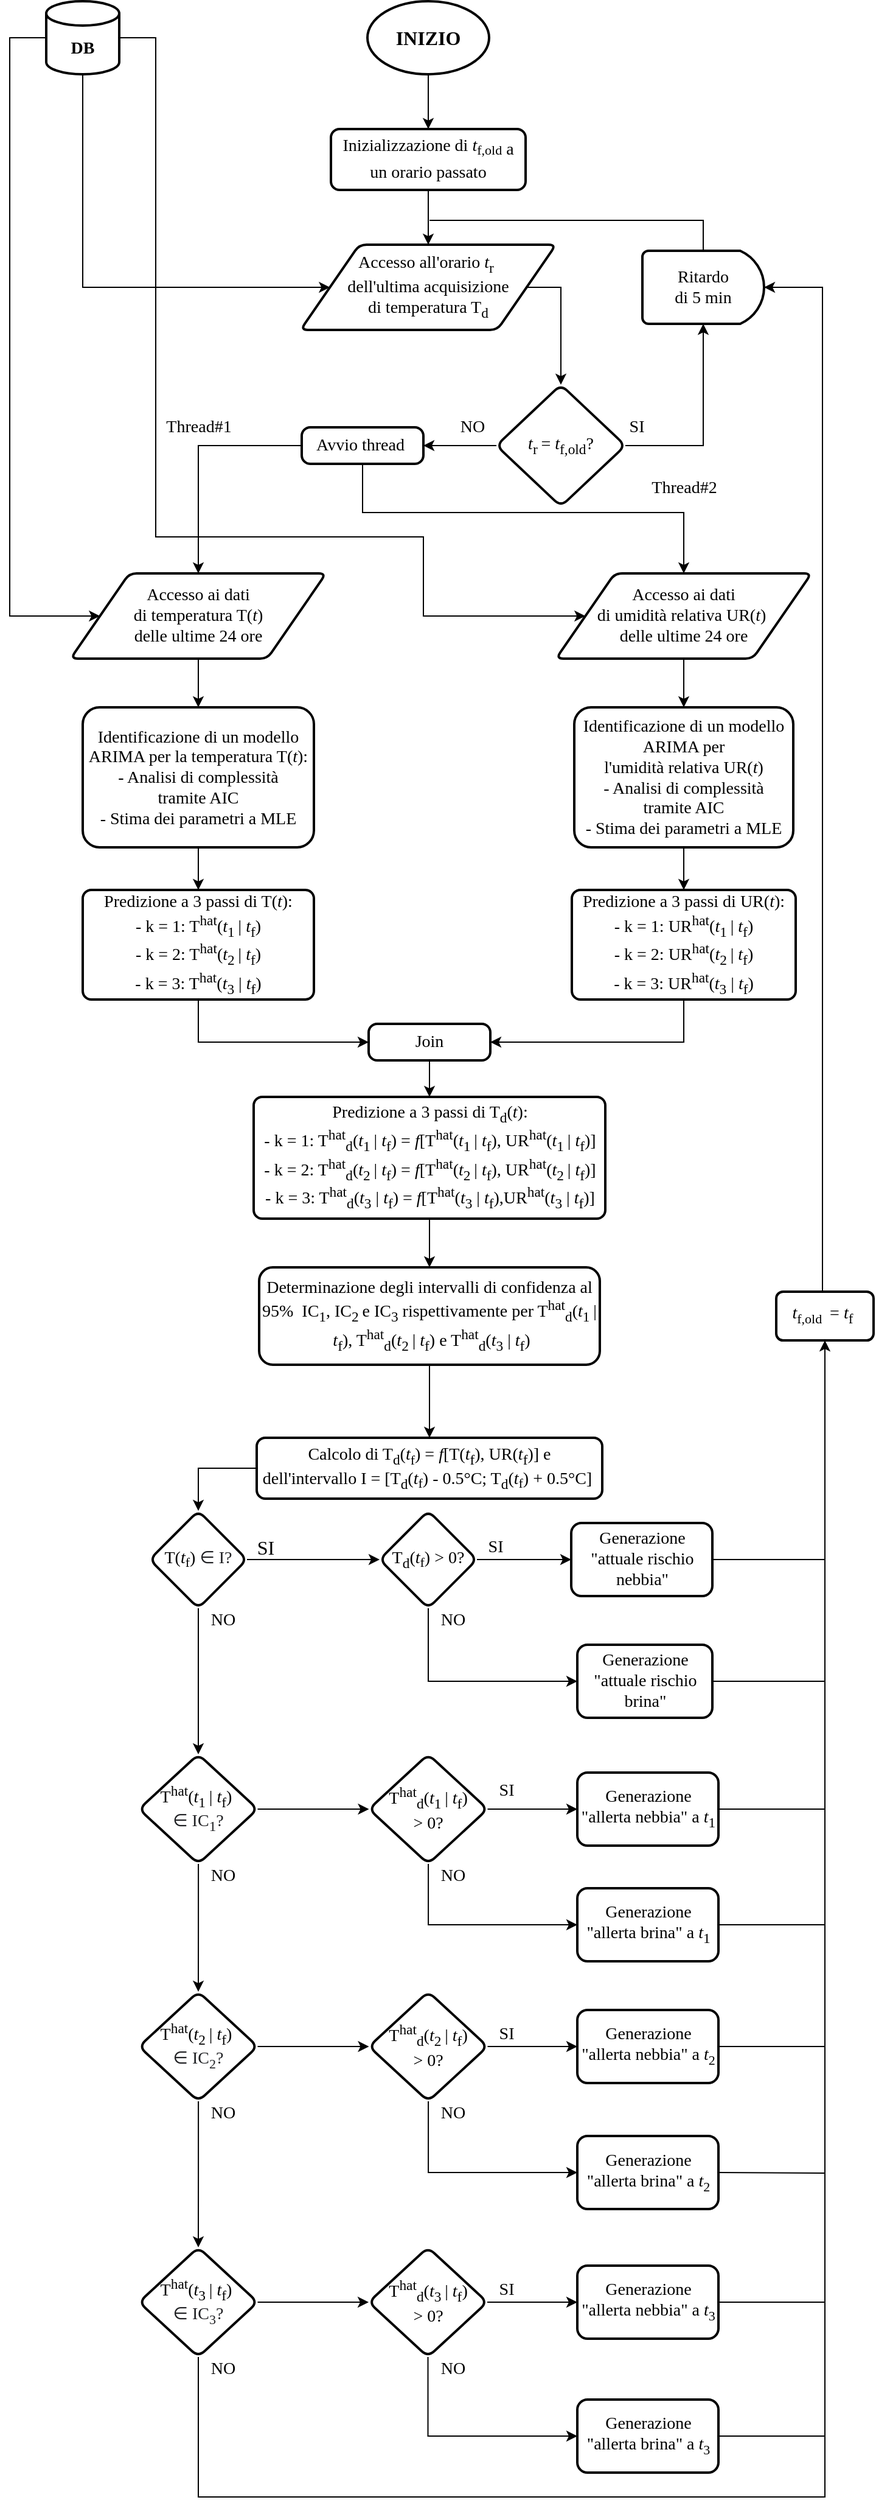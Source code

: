 <mxfile version="16.4.0" type="device"><diagram id="AX25VH4Grw-7aU0eWVtj" name="Pagina-1"><mxGraphModel dx="1038" dy="689" grid="1" gridSize="10" guides="1" tooltips="1" connect="1" arrows="1" fold="1" page="1" pageScale="1" pageWidth="827" pageHeight="2090" math="0" shadow="0"><root><mxCell id="0"/><mxCell id="1" parent="0"/><mxCell id="yQ3ESEEtRfzQTkBVPHlE-183" value="" style="edgeStyle=orthogonalEdgeStyle;rounded=0;orthogonalLoop=1;jettySize=auto;html=1;fontFamily=Times New Roman;fontSize=12;entryX=0.5;entryY=0;entryDx=0;entryDy=0;" parent="1" source="jG8zx3wvEaKUzWZhJsLP-1" target="yQ3ESEEtRfzQTkBVPHlE-184" edge="1"><mxGeometry relative="1" as="geometry"><mxPoint x="415.04" y="110" as="targetPoint"/></mxGeometry></mxCell><mxCell id="jG8zx3wvEaKUzWZhJsLP-1" value="&lt;font face=&quot;Times New Roman&quot; size=&quot;3&quot;&gt;&lt;b&gt;INIZIO&lt;/b&gt;&lt;/font&gt;" style="strokeWidth=2;html=1;shape=mxgraph.flowchart.start_1;whiteSpace=wrap;" parent="1" vertex="1"><mxGeometry x="364" y="20" width="100" height="60" as="geometry"/></mxCell><mxCell id="yQ3ESEEtRfzQTkBVPHlE-11" style="edgeStyle=orthogonalEdgeStyle;rounded=0;orthogonalLoop=1;jettySize=auto;html=1;entryX=0;entryY=0.5;entryDx=0;entryDy=0;fontFamily=Times New Roman;fontSize=14;" parent="1" source="jG8zx3wvEaKUzWZhJsLP-2" target="yQ3ESEEtRfzQTkBVPHlE-9" edge="1"><mxGeometry relative="1" as="geometry"><Array as="points"><mxPoint x="130" y="255"/></Array></mxGeometry></mxCell><mxCell id="yQ3ESEEtRfzQTkBVPHlE-26" style="edgeStyle=orthogonalEdgeStyle;rounded=0;orthogonalLoop=1;jettySize=auto;html=1;entryX=0;entryY=0.5;entryDx=0;entryDy=0;fontFamily=Times New Roman;fontSize=14;" parent="1" source="jG8zx3wvEaKUzWZhJsLP-2" target="yQ3ESEEtRfzQTkBVPHlE-18" edge="1"><mxGeometry relative="1" as="geometry"><Array as="points"><mxPoint x="70" y="50"/><mxPoint x="70" y="525"/></Array></mxGeometry></mxCell><mxCell id="yQ3ESEEtRfzQTkBVPHlE-27" style="edgeStyle=orthogonalEdgeStyle;rounded=0;orthogonalLoop=1;jettySize=auto;html=1;exitX=1;exitY=0.5;exitDx=0;exitDy=0;exitPerimeter=0;entryX=0;entryY=0.5;entryDx=0;entryDy=0;fontFamily=Times New Roman;fontSize=14;" parent="1" source="jG8zx3wvEaKUzWZhJsLP-2" target="yQ3ESEEtRfzQTkBVPHlE-19" edge="1"><mxGeometry relative="1" as="geometry"><Array as="points"><mxPoint x="190" y="50"/><mxPoint x="190" y="460"/><mxPoint x="410" y="460"/><mxPoint x="410" y="525"/></Array></mxGeometry></mxCell><mxCell id="jG8zx3wvEaKUzWZhJsLP-2" value="&lt;br&gt;&lt;b&gt;DB&lt;/b&gt;" style="strokeWidth=2;html=1;shape=mxgraph.flowchart.database;whiteSpace=wrap;fontFamily=Times New Roman;fontSize=14;" parent="1" vertex="1"><mxGeometry x="100" y="20" width="60" height="60" as="geometry"/></mxCell><mxCell id="yQ3ESEEtRfzQTkBVPHlE-14" style="edgeStyle=orthogonalEdgeStyle;rounded=0;orthogonalLoop=1;jettySize=auto;html=1;entryX=0.5;entryY=1;entryDx=0;entryDy=0;entryPerimeter=0;fontFamily=Times New Roman;fontSize=14;" parent="1" source="yQ3ESEEtRfzQTkBVPHlE-7" target="yQ3ESEEtRfzQTkBVPHlE-13" edge="1"><mxGeometry relative="1" as="geometry"/></mxCell><mxCell id="yQ3ESEEtRfzQTkBVPHlE-77" style="edgeStyle=orthogonalEdgeStyle;rounded=0;orthogonalLoop=1;jettySize=auto;html=1;entryX=1;entryY=0.5;entryDx=0;entryDy=0;fontFamily=Times New Roman;fontSize=14;" parent="1" source="yQ3ESEEtRfzQTkBVPHlE-7" target="yQ3ESEEtRfzQTkBVPHlE-72" edge="1"><mxGeometry relative="1" as="geometry"/></mxCell><mxCell id="yQ3ESEEtRfzQTkBVPHlE-7" value="&lt;font style=&quot;font-size: 14px&quot;&gt;&lt;i style=&quot;font-family: &amp;#34;times new roman&amp;#34;&quot;&gt;t&lt;/i&gt;&lt;sub style=&quot;font-family: &amp;#34;times new roman&amp;#34;&quot;&gt;r &lt;/sub&gt;&lt;span style=&quot;font-family: &amp;#34;times new roman&amp;#34;&quot;&gt;= &lt;i&gt;t&lt;/i&gt;&lt;sub&gt;f&lt;/sub&gt;&lt;sub&gt;,old&lt;/sub&gt;?&lt;/span&gt;&lt;/font&gt;" style="rhombus;whiteSpace=wrap;html=1;rounded=1;arcSize=14;strokeWidth=2;" parent="1" vertex="1"><mxGeometry x="470" y="335" width="106" height="100" as="geometry"/></mxCell><mxCell id="yQ3ESEEtRfzQTkBVPHlE-74" style="edgeStyle=orthogonalEdgeStyle;rounded=0;orthogonalLoop=1;jettySize=auto;html=1;exitX=1;exitY=0.5;exitDx=0;exitDy=0;entryX=0.5;entryY=0;entryDx=0;entryDy=0;fontFamily=Times New Roman;fontSize=14;" parent="1" source="yQ3ESEEtRfzQTkBVPHlE-9" target="yQ3ESEEtRfzQTkBVPHlE-7" edge="1"><mxGeometry relative="1" as="geometry"><Array as="points"><mxPoint x="523" y="255"/></Array></mxGeometry></mxCell><mxCell id="yQ3ESEEtRfzQTkBVPHlE-9" value="&lt;span&gt;Accesso all'orario&amp;nbsp;&lt;/span&gt;&lt;i&gt;t&lt;/i&gt;&lt;sub&gt;r&lt;/sub&gt;&lt;span&gt;&amp;nbsp;&lt;br&gt;dell'ultima acquisizione &lt;br&gt;di temperatura T&lt;/span&gt;&lt;sub&gt;d&lt;/sub&gt;" style="shape=parallelogram;html=1;strokeWidth=2;perimeter=parallelogramPerimeter;whiteSpace=wrap;rounded=1;arcSize=12;size=0.23;fontFamily=Times New Roman;fontSize=14;" parent="1" vertex="1"><mxGeometry x="309" y="220" width="210" height="70" as="geometry"/></mxCell><mxCell id="yQ3ESEEtRfzQTkBVPHlE-13" value="Ritardo &lt;br&gt;di 5 min" style="strokeWidth=2;html=1;shape=mxgraph.flowchart.delay;whiteSpace=wrap;fontFamily=Times New Roman;fontSize=14;" parent="1" vertex="1"><mxGeometry x="590" y="225" width="100" height="60" as="geometry"/></mxCell><mxCell id="yQ3ESEEtRfzQTkBVPHlE-16" value="SI" style="text;html=1;align=center;verticalAlign=middle;resizable=0;points=[];autosize=1;strokeColor=none;fillColor=none;fontSize=14;fontFamily=Times New Roman;" parent="1" vertex="1"><mxGeometry x="570" y="360" width="30" height="20" as="geometry"/></mxCell><mxCell id="yQ3ESEEtRfzQTkBVPHlE-82" style="edgeStyle=orthogonalEdgeStyle;rounded=0;orthogonalLoop=1;jettySize=auto;html=1;fontFamily=Times New Roman;fontSize=14;entryX=0.5;entryY=0;entryDx=0;entryDy=0;" parent="1" source="yQ3ESEEtRfzQTkBVPHlE-18" target="yQ3ESEEtRfzQTkBVPHlE-29" edge="1"><mxGeometry relative="1" as="geometry"><mxPoint x="225" y="600" as="targetPoint"/></mxGeometry></mxCell><mxCell id="yQ3ESEEtRfzQTkBVPHlE-18" value="Accesso ai dati &lt;br&gt;di temperatura T(&lt;i&gt;t&lt;/i&gt;)&lt;br&gt;delle ultime 24 ore" style="shape=parallelogram;html=1;strokeWidth=2;perimeter=parallelogramPerimeter;whiteSpace=wrap;rounded=1;arcSize=12;size=0.23;fontFamily=Times New Roman;fontSize=14;" parent="1" vertex="1"><mxGeometry x="120" y="490" width="210" height="70" as="geometry"/></mxCell><mxCell id="yQ3ESEEtRfzQTkBVPHlE-49" style="edgeStyle=orthogonalEdgeStyle;rounded=0;orthogonalLoop=1;jettySize=auto;html=1;entryX=0.5;entryY=0;entryDx=0;entryDy=0;fontFamily=Times New Roman;fontSize=14;" parent="1" source="yQ3ESEEtRfzQTkBVPHlE-19" target="yQ3ESEEtRfzQTkBVPHlE-48" edge="1"><mxGeometry relative="1" as="geometry"/></mxCell><mxCell id="yQ3ESEEtRfzQTkBVPHlE-19" value="Accesso ai dati&lt;br&gt;di umidità relativa UR(&lt;i&gt;t&lt;/i&gt;)&amp;nbsp;&lt;br&gt;delle ultime 24 ore" style="shape=parallelogram;html=1;strokeWidth=2;perimeter=parallelogramPerimeter;whiteSpace=wrap;rounded=1;arcSize=12;size=0.23;fontFamily=Times New Roman;fontSize=14;" parent="1" vertex="1"><mxGeometry x="519" y="490" width="210" height="70" as="geometry"/></mxCell><mxCell id="yQ3ESEEtRfzQTkBVPHlE-24" value="Thread#1" style="text;html=1;align=center;verticalAlign=middle;resizable=0;points=[];autosize=1;strokeColor=none;fillColor=none;fontSize=14;fontFamily=Times New Roman;" parent="1" vertex="1"><mxGeometry x="190" y="360" width="70" height="20" as="geometry"/></mxCell><mxCell id="yQ3ESEEtRfzQTkBVPHlE-25" value="Thread#2" style="text;html=1;align=center;verticalAlign=middle;resizable=0;points=[];autosize=1;strokeColor=none;fillColor=none;fontSize=14;fontFamily=Times New Roman;" parent="1" vertex="1"><mxGeometry x="589" y="410" width="70" height="20" as="geometry"/></mxCell><mxCell id="yQ3ESEEtRfzQTkBVPHlE-28" value="NO" style="text;html=1;align=center;verticalAlign=middle;resizable=0;points=[];autosize=1;strokeColor=none;fillColor=none;fontSize=14;fontFamily=Times New Roman;" parent="1" vertex="1"><mxGeometry x="430" y="360" width="40" height="20" as="geometry"/></mxCell><mxCell id="yQ3ESEEtRfzQTkBVPHlE-83" style="edgeStyle=orthogonalEdgeStyle;rounded=0;orthogonalLoop=1;jettySize=auto;html=1;entryX=0.5;entryY=0;entryDx=0;entryDy=0;fontFamily=Times New Roman;fontSize=14;" parent="1" source="yQ3ESEEtRfzQTkBVPHlE-29" target="yQ3ESEEtRfzQTkBVPHlE-50" edge="1"><mxGeometry relative="1" as="geometry"/></mxCell><mxCell id="yQ3ESEEtRfzQTkBVPHlE-29" value="Identificazione di un modello ARIMA per la temperatura T(&lt;i&gt;t&lt;/i&gt;):&lt;br&gt;- Analisi di complessità &lt;br&gt;tramite AIC&lt;br&gt;- Stima dei parametri a MLE" style="whiteSpace=wrap;html=1;fontSize=14;fontFamily=Times New Roman;strokeWidth=2;rounded=1;arcSize=12;" parent="1" vertex="1"><mxGeometry x="130" y="600" width="190" height="115" as="geometry"/></mxCell><mxCell id="yQ3ESEEtRfzQTkBVPHlE-55" style="edgeStyle=orthogonalEdgeStyle;rounded=0;orthogonalLoop=1;jettySize=auto;html=1;entryX=0.5;entryY=0;entryDx=0;entryDy=0;fontFamily=Times New Roman;fontSize=14;" parent="1" source="yQ3ESEEtRfzQTkBVPHlE-48" target="yQ3ESEEtRfzQTkBVPHlE-53" edge="1"><mxGeometry relative="1" as="geometry"/></mxCell><mxCell id="yQ3ESEEtRfzQTkBVPHlE-48" value="Identificazione di un modello ARIMA per &lt;br&gt;l'umidità relativa UR(&lt;i&gt;t&lt;/i&gt;)&lt;br&gt;- Analisi di complessità &lt;br&gt;tramite AIC&lt;br&gt;- Stima dei parametri a MLE" style="whiteSpace=wrap;html=1;fontSize=14;fontFamily=Times New Roman;strokeWidth=2;rounded=1;arcSize=12;" parent="1" vertex="1"><mxGeometry x="534" y="600" width="180" height="115" as="geometry"/></mxCell><mxCell id="yQ3ESEEtRfzQTkBVPHlE-84" style="edgeStyle=orthogonalEdgeStyle;rounded=0;orthogonalLoop=1;jettySize=auto;html=1;entryX=0;entryY=0.5;entryDx=0;entryDy=0;fontFamily=Times New Roman;fontSize=14;" parent="1" source="yQ3ESEEtRfzQTkBVPHlE-50" target="yQ3ESEEtRfzQTkBVPHlE-59" edge="1"><mxGeometry relative="1" as="geometry"><Array as="points"><mxPoint x="225" y="875"/></Array></mxGeometry></mxCell><mxCell id="yQ3ESEEtRfzQTkBVPHlE-50" value="Predizione a 3 passi di T(&lt;i&gt;t&lt;/i&gt;):&lt;br&gt;- k = 1: T&lt;sup&gt;hat&lt;/sup&gt;(&lt;i&gt;t&lt;/i&gt;&lt;sub&gt;1&amp;nbsp;&lt;/sub&gt;|&amp;nbsp;&lt;i&gt;t&lt;/i&gt;&lt;sub&gt;f&lt;/sub&gt;)&lt;br&gt;- k = 2: T&lt;sup&gt;hat&lt;/sup&gt;(&lt;i&gt;t&lt;/i&gt;&lt;sub&gt;2&amp;nbsp;&lt;/sub&gt;|&amp;nbsp;&lt;i&gt;t&lt;/i&gt;&lt;sub&gt;f&lt;/sub&gt;)&lt;br&gt;- k = 3: T&lt;sup&gt;hat&lt;/sup&gt;(&lt;i&gt;t&lt;/i&gt;&lt;sub&gt;3&lt;/sub&gt;&amp;nbsp;| &lt;i&gt;t&lt;/i&gt;&lt;sub&gt;f&lt;/sub&gt;)" style="rounded=1;whiteSpace=wrap;html=1;absoluteArcSize=1;arcSize=14;strokeWidth=2;fontFamily=Times New Roman;fontSize=14;" parent="1" vertex="1"><mxGeometry x="130" y="750" width="190" height="90" as="geometry"/></mxCell><mxCell id="yQ3ESEEtRfzQTkBVPHlE-91" value="" style="edgeStyle=orthogonalEdgeStyle;rounded=0;orthogonalLoop=1;jettySize=auto;html=1;fontFamily=Times New Roman;fontSize=14;" parent="1" source="yQ3ESEEtRfzQTkBVPHlE-52" target="yQ3ESEEtRfzQTkBVPHlE-90" edge="1"><mxGeometry relative="1" as="geometry"/></mxCell><mxCell id="yQ3ESEEtRfzQTkBVPHlE-52" value="Predizione a 3 passi di T&lt;sub&gt;d&lt;/sub&gt;(&lt;i&gt;t&lt;/i&gt;):&lt;br&gt;- k = 1: T&lt;sup&gt;hat&lt;/sup&gt;&lt;sub&gt;d&lt;/sub&gt;(&lt;i&gt;t&lt;/i&gt;&lt;sub&gt;1&amp;nbsp;&lt;/sub&gt;|&amp;nbsp;&lt;i&gt;t&lt;/i&gt;&lt;sub&gt;f&lt;/sub&gt;) = &lt;i&gt;f&lt;/i&gt;[T&lt;sup&gt;hat&lt;/sup&gt;(&lt;i&gt;t&lt;/i&gt;&lt;sub&gt;1&amp;nbsp;&lt;/sub&gt;|&amp;nbsp;&lt;i&gt;t&lt;/i&gt;&lt;sub&gt;f&lt;/sub&gt;), UR&lt;sup&gt;hat&lt;/sup&gt;(&lt;i&gt;t&lt;/i&gt;&lt;sub&gt;1&amp;nbsp;&lt;/sub&gt;|&amp;nbsp;&lt;i&gt;t&lt;/i&gt;&lt;sub&gt;f&lt;/sub&gt;)]&lt;br&gt;- k = 2: T&lt;sup&gt;hat&lt;/sup&gt;&lt;sub&gt;d&lt;/sub&gt;(&lt;i&gt;t&lt;/i&gt;&lt;sub&gt;2&amp;nbsp;&lt;/sub&gt;|&amp;nbsp;&lt;i&gt;t&lt;/i&gt;&lt;sub&gt;f&lt;/sub&gt;) = &lt;i&gt;f&lt;/i&gt;[T&lt;sup&gt;hat&lt;/sup&gt;(&lt;i&gt;t&lt;/i&gt;&lt;sub&gt;2&amp;nbsp;&lt;/sub&gt;|&amp;nbsp;&lt;i&gt;t&lt;/i&gt;&lt;sub&gt;f&lt;/sub&gt;), UR&lt;sup&gt;hat&lt;/sup&gt;(&lt;i&gt;t&lt;/i&gt;&lt;sub&gt;2&amp;nbsp;&lt;/sub&gt;|&amp;nbsp;&lt;i&gt;t&lt;/i&gt;&lt;sub&gt;f&lt;/sub&gt;)]&lt;br&gt;- k = 3: T&lt;sup&gt;hat&lt;/sup&gt;&lt;sub&gt;d&lt;/sub&gt;(&lt;i&gt;t&lt;/i&gt;&lt;sub&gt;3&lt;/sub&gt;&amp;nbsp;| &lt;i&gt;t&lt;/i&gt;&lt;sub&gt;f&lt;/sub&gt;) = &lt;i&gt;f&lt;/i&gt;[T&lt;sup&gt;hat&lt;/sup&gt;(&lt;i&gt;t&lt;/i&gt;&lt;sub&gt;3&lt;/sub&gt;&amp;nbsp;|&amp;nbsp;&lt;i&gt;t&lt;/i&gt;&lt;sub&gt;f&lt;/sub&gt;),UR&lt;sup&gt;hat&lt;/sup&gt;(&lt;i&gt;t&lt;/i&gt;&lt;sub&gt;3&lt;/sub&gt;&amp;nbsp;|&amp;nbsp;&lt;i&gt;t&lt;/i&gt;&lt;sub&gt;f&lt;/sub&gt;)]" style="rounded=1;whiteSpace=wrap;html=1;absoluteArcSize=1;arcSize=14;strokeWidth=2;fontFamily=Times New Roman;fontSize=14;" parent="1" vertex="1"><mxGeometry x="270.5" y="920" width="289" height="100" as="geometry"/></mxCell><mxCell id="yQ3ESEEtRfzQTkBVPHlE-61" style="edgeStyle=orthogonalEdgeStyle;rounded=0;orthogonalLoop=1;jettySize=auto;html=1;entryX=1;entryY=0.5;entryDx=0;entryDy=0;fontFamily=Times New Roman;fontSize=14;" parent="1" source="yQ3ESEEtRfzQTkBVPHlE-53" target="yQ3ESEEtRfzQTkBVPHlE-59" edge="1"><mxGeometry relative="1" as="geometry"><Array as="points"><mxPoint x="624" y="875"/></Array></mxGeometry></mxCell><mxCell id="yQ3ESEEtRfzQTkBVPHlE-53" value="Predizione a 3 passi di UR(&lt;i&gt;t&lt;/i&gt;):&lt;br&gt;- k = 1: UR&lt;sup&gt;hat&lt;/sup&gt;(&lt;i&gt;t&lt;/i&gt;&lt;sub&gt;1&amp;nbsp;&lt;/sub&gt;|&amp;nbsp;&lt;i&gt;t&lt;/i&gt;&lt;sub&gt;f&lt;/sub&gt;)&lt;br&gt;- k = 2: UR&lt;sup&gt;hat&lt;/sup&gt;(&lt;i&gt;t&lt;/i&gt;&lt;sub&gt;2&amp;nbsp;&lt;/sub&gt;|&amp;nbsp;&lt;i&gt;t&lt;/i&gt;&lt;sub&gt;f&lt;/sub&gt;)&lt;br&gt;- k = 3: UR&lt;sup&gt;hat&lt;/sup&gt;(&lt;i&gt;t&lt;/i&gt;&lt;sub&gt;3&lt;/sub&gt;&amp;nbsp;| &lt;i&gt;t&lt;/i&gt;&lt;sub&gt;f&lt;/sub&gt;)" style="rounded=1;whiteSpace=wrap;html=1;absoluteArcSize=1;arcSize=14;strokeWidth=2;fontFamily=Times New Roman;fontSize=14;" parent="1" vertex="1"><mxGeometry x="532" y="750" width="184" height="90" as="geometry"/></mxCell><mxCell id="yQ3ESEEtRfzQTkBVPHlE-85" style="edgeStyle=orthogonalEdgeStyle;rounded=0;orthogonalLoop=1;jettySize=auto;html=1;entryX=0.5;entryY=0;entryDx=0;entryDy=0;fontFamily=Times New Roman;fontSize=14;" parent="1" source="yQ3ESEEtRfzQTkBVPHlE-59" target="yQ3ESEEtRfzQTkBVPHlE-52" edge="1"><mxGeometry relative="1" as="geometry"/></mxCell><mxCell id="yQ3ESEEtRfzQTkBVPHlE-59" value="Join" style="rounded=1;whiteSpace=wrap;html=1;absoluteArcSize=1;arcSize=14;strokeWidth=2;fontFamily=Times New Roman;fontSize=14;" parent="1" vertex="1"><mxGeometry x="365" y="860" width="100" height="30" as="geometry"/></mxCell><mxCell id="yQ3ESEEtRfzQTkBVPHlE-75" style="edgeStyle=orthogonalEdgeStyle;rounded=0;orthogonalLoop=1;jettySize=auto;html=1;fontFamily=Times New Roman;fontSize=14;" parent="1" source="yQ3ESEEtRfzQTkBVPHlE-72" target="yQ3ESEEtRfzQTkBVPHlE-18" edge="1"><mxGeometry relative="1" as="geometry"><Array as="points"><mxPoint x="225" y="385"/></Array></mxGeometry></mxCell><mxCell id="yQ3ESEEtRfzQTkBVPHlE-76" style="edgeStyle=orthogonalEdgeStyle;rounded=0;orthogonalLoop=1;jettySize=auto;html=1;entryX=0.5;entryY=0;entryDx=0;entryDy=0;fontFamily=Times New Roman;fontSize=14;" parent="1" source="yQ3ESEEtRfzQTkBVPHlE-72" target="yQ3ESEEtRfzQTkBVPHlE-19" edge="1"><mxGeometry relative="1" as="geometry"><Array as="points"><mxPoint x="360" y="440"/><mxPoint x="624" y="440"/></Array></mxGeometry></mxCell><mxCell id="yQ3ESEEtRfzQTkBVPHlE-72" value="Avvio thread&amp;nbsp;" style="rounded=1;whiteSpace=wrap;html=1;absoluteArcSize=1;arcSize=14;strokeWidth=2;fontFamily=Times New Roman;fontSize=14;align=center;" parent="1" vertex="1"><mxGeometry x="310" y="370" width="100" height="30" as="geometry"/></mxCell><mxCell id="yQ3ESEEtRfzQTkBVPHlE-107" style="edgeStyle=orthogonalEdgeStyle;rounded=0;orthogonalLoop=1;jettySize=auto;html=1;entryX=0.5;entryY=0;entryDx=0;entryDy=0;fontFamily=Times New Roman;fontSize=11;" parent="1" source="yQ3ESEEtRfzQTkBVPHlE-90" target="yQ3ESEEtRfzQTkBVPHlE-102" edge="1"><mxGeometry relative="1" as="geometry"/></mxCell><mxCell id="yQ3ESEEtRfzQTkBVPHlE-90" value="Determinazione degli intervalli di confidenza al 95%&amp;nbsp; IC&lt;sub&gt;1&lt;/sub&gt;, IC&lt;sub&gt;2 &lt;/sub&gt;e IC&lt;sub&gt;3&lt;/sub&gt;&amp;nbsp;rispettivamente per T&lt;sup&gt;hat&lt;/sup&gt;&lt;sub&gt;d&lt;/sub&gt;(&lt;i&gt;t&lt;/i&gt;&lt;sub&gt;1&amp;nbsp;&lt;/sub&gt;|&amp;nbsp;&lt;i&gt;t&lt;/i&gt;&lt;sub&gt;f&lt;/sub&gt;), T&lt;sup&gt;hat&lt;/sup&gt;&lt;sub&gt;d&lt;/sub&gt;(&lt;i&gt;t&lt;/i&gt;&lt;sub&gt;2&amp;nbsp;&lt;/sub&gt;|&amp;nbsp;&lt;i&gt;t&lt;/i&gt;&lt;sub&gt;f&lt;/sub&gt;) e T&lt;sup&gt;hat&lt;/sup&gt;&lt;sub&gt;d&lt;/sub&gt;(&lt;i&gt;t&lt;/i&gt;&lt;sub&gt;3&lt;/sub&gt;&amp;nbsp;|&amp;nbsp;&lt;i&gt;t&lt;/i&gt;&lt;sub&gt;f&lt;/sub&gt;)" style="rounded=1;whiteSpace=wrap;html=1;fontSize=14;fontFamily=Times New Roman;arcSize=14;strokeWidth=2;" parent="1" vertex="1"><mxGeometry x="275" y="1060" width="280" height="80" as="geometry"/></mxCell><mxCell id="yQ3ESEEtRfzQTkBVPHlE-113" style="edgeStyle=orthogonalEdgeStyle;rounded=0;orthogonalLoop=1;jettySize=auto;html=1;entryX=0.5;entryY=0;entryDx=0;entryDy=0;fontFamily=Times New Roman;fontSize=11;" parent="1" source="yQ3ESEEtRfzQTkBVPHlE-102" target="yQ3ESEEtRfzQTkBVPHlE-108" edge="1"><mxGeometry relative="1" as="geometry"/></mxCell><mxCell id="yQ3ESEEtRfzQTkBVPHlE-102" value="Calcolo di T&lt;sub&gt;d&lt;/sub&gt;(&lt;i&gt;t&lt;/i&gt;&lt;sub&gt;&lt;font style=&quot;font-size: 11px&quot;&gt;f&lt;/font&gt;&lt;/sub&gt;) = &lt;i&gt;f&lt;/i&gt;[T(&lt;i&gt;t&lt;/i&gt;&lt;sub&gt;f&lt;/sub&gt;), UR(&lt;i&gt;t&lt;/i&gt;&lt;sub&gt;f&lt;/sub&gt;)] e &lt;br&gt;dell'intervallo I = [T&lt;sub&gt;d&lt;/sub&gt;(&lt;i&gt;t&lt;/i&gt;&lt;sub&gt;&lt;font style=&quot;font-size: 11px&quot;&gt;f&lt;/font&gt;&lt;/sub&gt;) - 0.5°C; T&lt;sub&gt;d&lt;/sub&gt;(&lt;i&gt;t&lt;/i&gt;&lt;sub&gt;&lt;font style=&quot;font-size: 11px&quot;&gt;f&lt;/font&gt;&lt;/sub&gt;) + 0.5°C]&amp;nbsp;" style="rounded=1;whiteSpace=wrap;html=1;fontSize=14;fontFamily=Times New Roman;arcSize=14;strokeWidth=2;" parent="1" vertex="1"><mxGeometry x="273" y="1200" width="284" height="50" as="geometry"/></mxCell><mxCell id="yQ3ESEEtRfzQTkBVPHlE-112" value="" style="edgeStyle=orthogonalEdgeStyle;rounded=0;orthogonalLoop=1;jettySize=auto;html=1;fontFamily=Times New Roman;fontSize=11;" parent="1" source="yQ3ESEEtRfzQTkBVPHlE-108" target="yQ3ESEEtRfzQTkBVPHlE-111" edge="1"><mxGeometry relative="1" as="geometry"/></mxCell><mxCell id="yQ3ESEEtRfzQTkBVPHlE-125" style="edgeStyle=orthogonalEdgeStyle;rounded=0;orthogonalLoop=1;jettySize=auto;html=1;entryX=0.5;entryY=0;entryDx=0;entryDy=0;fontFamily=Times New Roman;fontSize=14;" parent="1" source="yQ3ESEEtRfzQTkBVPHlE-108" target="yQ3ESEEtRfzQTkBVPHlE-124" edge="1"><mxGeometry relative="1" as="geometry"/></mxCell><mxCell id="yQ3ESEEtRfzQTkBVPHlE-108" value="&lt;span&gt;T&lt;/span&gt;&lt;span&gt;(&lt;/span&gt;&lt;i&gt;t&lt;/i&gt;&lt;sub&gt;&lt;font style=&quot;font-size: 11px&quot;&gt;f&lt;/font&gt;&lt;/sub&gt;&lt;span&gt;)&amp;nbsp;&lt;/span&gt;&lt;span style=&quot;color: rgb(32 , 33 , 36) ; text-align: left ; background-color: rgb(255 , 255 , 255)&quot;&gt;∈ I?&lt;/span&gt;" style="rhombus;whiteSpace=wrap;html=1;fontSize=14;fontFamily=Times New Roman;rounded=1;arcSize=14;strokeWidth=2;" parent="1" vertex="1"><mxGeometry x="185" y="1260" width="80" height="80" as="geometry"/></mxCell><mxCell id="yQ3ESEEtRfzQTkBVPHlE-116" value="" style="edgeStyle=orthogonalEdgeStyle;rounded=0;orthogonalLoop=1;jettySize=auto;html=1;fontFamily=Times New Roman;fontSize=14;" parent="1" source="yQ3ESEEtRfzQTkBVPHlE-111" target="yQ3ESEEtRfzQTkBVPHlE-115" edge="1"><mxGeometry relative="1" as="geometry"/></mxCell><mxCell id="yQ3ESEEtRfzQTkBVPHlE-118" style="edgeStyle=orthogonalEdgeStyle;rounded=0;orthogonalLoop=1;jettySize=auto;html=1;entryX=0;entryY=0.5;entryDx=0;entryDy=0;fontFamily=Times New Roman;fontSize=14;" parent="1" source="yQ3ESEEtRfzQTkBVPHlE-111" target="yQ3ESEEtRfzQTkBVPHlE-117" edge="1"><mxGeometry relative="1" as="geometry"><Array as="points"><mxPoint x="414" y="1400"/></Array></mxGeometry></mxCell><mxCell id="yQ3ESEEtRfzQTkBVPHlE-111" value="T&lt;sub&gt;d&lt;/sub&gt;(&lt;i&gt;t&lt;/i&gt;&lt;sub&gt;&lt;font style=&quot;font-size: 11px&quot;&gt;f&lt;/font&gt;&lt;/sub&gt;) &amp;gt; 0?" style="rhombus;whiteSpace=wrap;html=1;fontSize=14;fontFamily=Times New Roman;rounded=1;arcSize=14;strokeWidth=2;" parent="1" vertex="1"><mxGeometry x="374" y="1260" width="80" height="80" as="geometry"/></mxCell><mxCell id="yQ3ESEEtRfzQTkBVPHlE-114" value="&lt;font size=&quot;3&quot;&gt;SI&lt;/font&gt;" style="text;html=1;align=center;verticalAlign=middle;resizable=0;points=[];autosize=1;strokeColor=none;fillColor=none;fontSize=11;fontFamily=Times New Roman;" parent="1" vertex="1"><mxGeometry x="265" y="1280" width="30" height="20" as="geometry"/></mxCell><mxCell id="yQ3ESEEtRfzQTkBVPHlE-177" style="edgeStyle=orthogonalEdgeStyle;rounded=0;orthogonalLoop=1;jettySize=auto;html=1;fontFamily=Times New Roman;fontSize=12;entryX=0.5;entryY=1;entryDx=0;entryDy=0;" parent="1" source="yQ3ESEEtRfzQTkBVPHlE-115" target="yQ3ESEEtRfzQTkBVPHlE-165" edge="1"><mxGeometry relative="1" as="geometry"><mxPoint x="740" y="1130" as="targetPoint"/></mxGeometry></mxCell><mxCell id="yQ3ESEEtRfzQTkBVPHlE-115" value="Generazione &quot;attuale rischio nebbia&quot;" style="whiteSpace=wrap;html=1;fontSize=14;fontFamily=Times New Roman;rounded=1;arcSize=14;strokeWidth=2;" parent="1" vertex="1"><mxGeometry x="531.5" y="1270" width="116" height="60" as="geometry"/></mxCell><mxCell id="yQ3ESEEtRfzQTkBVPHlE-117" value="&lt;span&gt;Generazione &quot;attuale rischio brina&quot;&lt;/span&gt;" style="whiteSpace=wrap;html=1;fontSize=14;fontFamily=Times New Roman;rounded=1;arcSize=14;strokeWidth=2;" parent="1" vertex="1"><mxGeometry x="536.5" y="1370" width="111" height="60" as="geometry"/></mxCell><mxCell id="yQ3ESEEtRfzQTkBVPHlE-119" value="SI" style="text;html=1;align=center;verticalAlign=middle;resizable=0;points=[];autosize=1;strokeColor=none;fillColor=none;fontSize=14;fontFamily=Times New Roman;" parent="1" vertex="1"><mxGeometry x="454" y="1280" width="30" height="20" as="geometry"/></mxCell><mxCell id="yQ3ESEEtRfzQTkBVPHlE-120" value="NO" style="text;html=1;align=center;verticalAlign=middle;resizable=0;points=[];autosize=1;strokeColor=none;fillColor=none;fontSize=14;fontFamily=Times New Roman;" parent="1" vertex="1"><mxGeometry x="414" y="1340" width="40" height="20" as="geometry"/></mxCell><mxCell id="yQ3ESEEtRfzQTkBVPHlE-134" style="edgeStyle=orthogonalEdgeStyle;rounded=0;orthogonalLoop=1;jettySize=auto;html=1;entryX=0.5;entryY=0;entryDx=0;entryDy=0;fontFamily=Times New Roman;fontSize=14;" parent="1" source="yQ3ESEEtRfzQTkBVPHlE-124" target="yQ3ESEEtRfzQTkBVPHlE-132" edge="1"><mxGeometry relative="1" as="geometry"/></mxCell><mxCell id="yQ3ESEEtRfzQTkBVPHlE-152" style="edgeStyle=orthogonalEdgeStyle;rounded=0;orthogonalLoop=1;jettySize=auto;html=1;entryX=0;entryY=0.5;entryDx=0;entryDy=0;fontFamily=Times New Roman;fontSize=14;" parent="1" source="yQ3ESEEtRfzQTkBVPHlE-124" target="yQ3ESEEtRfzQTkBVPHlE-147" edge="1"><mxGeometry relative="1" as="geometry"/></mxCell><mxCell id="yQ3ESEEtRfzQTkBVPHlE-124" value="T&lt;sup&gt;hat&lt;/sup&gt;(&lt;i&gt;t&lt;/i&gt;&lt;sub&gt;1&amp;nbsp;&lt;/sub&gt;|&amp;nbsp;&lt;i&gt;t&lt;/i&gt;&lt;sub&gt;f&lt;/sub&gt;)&amp;nbsp;&lt;br&gt;&lt;span style=&quot;color: rgb(32 , 33 , 36) ; text-align: left ; background-color: rgb(255 , 255 , 255)&quot;&gt;∈ IC&lt;sub&gt;1&lt;/sub&gt;?&lt;/span&gt;" style="rhombus;whiteSpace=wrap;html=1;fontSize=14;fontFamily=Times New Roman;rounded=1;arcSize=14;strokeWidth=2;" parent="1" vertex="1"><mxGeometry x="176.25" y="1460" width="97.5" height="90" as="geometry"/></mxCell><mxCell id="yQ3ESEEtRfzQTkBVPHlE-126" value="Generazione &quot;allerta nebbia&quot; a&amp;nbsp;&lt;i&gt;t&lt;/i&gt;&lt;sub&gt;1&lt;/sub&gt;" style="whiteSpace=wrap;html=1;fontSize=14;fontFamily=Times New Roman;rounded=1;arcSize=14;strokeWidth=2;" parent="1" vertex="1"><mxGeometry x="536.5" y="1475" width="116" height="60" as="geometry"/></mxCell><mxCell id="yQ3ESEEtRfzQTkBVPHlE-127" value="Generazione &quot;allerta brina&quot; a&amp;nbsp;&lt;i&gt;t&lt;/i&gt;&lt;sub&gt;1&lt;/sub&gt;" style="whiteSpace=wrap;html=1;fontSize=14;fontFamily=Times New Roman;rounded=1;arcSize=14;strokeWidth=2;" parent="1" vertex="1"><mxGeometry x="536.5" y="1570" width="116" height="60" as="geometry"/></mxCell><mxCell id="yQ3ESEEtRfzQTkBVPHlE-128" value="Generazione &quot;allerta nebbia&quot; a&amp;nbsp;&lt;i&gt;t&lt;/i&gt;&lt;sub&gt;&lt;font style=&quot;font-size: 11px&quot;&gt;2&lt;/font&gt;&lt;/sub&gt;" style="whiteSpace=wrap;html=1;fontSize=14;fontFamily=Times New Roman;rounded=1;arcSize=14;strokeWidth=2;" parent="1" vertex="1"><mxGeometry x="536.5" y="1670" width="116" height="60" as="geometry"/></mxCell><mxCell id="yQ3ESEEtRfzQTkBVPHlE-129" value="Generazione &quot;allerta brina&quot; a&amp;nbsp;&lt;i&gt;t&lt;/i&gt;&lt;sub&gt;&lt;font style=&quot;font-size: 11px&quot;&gt;2&lt;/font&gt;&lt;/sub&gt;" style="whiteSpace=wrap;html=1;fontSize=14;fontFamily=Times New Roman;rounded=1;arcSize=14;strokeWidth=2;" parent="1" vertex="1"><mxGeometry x="536.5" y="1773.5" width="116" height="60" as="geometry"/></mxCell><mxCell id="yQ3ESEEtRfzQTkBVPHlE-130" value="Generazione &quot;allerta nebbia&quot; a&amp;nbsp;&lt;i&gt;t&lt;/i&gt;&lt;sub&gt;&lt;font style=&quot;font-size: 11px&quot;&gt;3&lt;/font&gt;&lt;/sub&gt;" style="whiteSpace=wrap;html=1;fontSize=14;fontFamily=Times New Roman;rounded=1;arcSize=14;strokeWidth=2;" parent="1" vertex="1"><mxGeometry x="536.5" y="1880" width="116" height="60" as="geometry"/></mxCell><mxCell id="yQ3ESEEtRfzQTkBVPHlE-131" value="Generazione &quot;allerta brina&quot; a&amp;nbsp;&lt;i&gt;t&lt;/i&gt;&lt;sub&gt;&lt;font style=&quot;font-size: 11px&quot;&gt;3&lt;/font&gt;&lt;/sub&gt;" style="whiteSpace=wrap;html=1;fontSize=14;fontFamily=Times New Roman;rounded=1;arcSize=14;strokeWidth=2;" parent="1" vertex="1"><mxGeometry x="536.5" y="1990" width="116" height="60" as="geometry"/></mxCell><mxCell id="yQ3ESEEtRfzQTkBVPHlE-135" style="edgeStyle=orthogonalEdgeStyle;rounded=0;orthogonalLoop=1;jettySize=auto;html=1;entryX=0.5;entryY=0;entryDx=0;entryDy=0;fontFamily=Times New Roman;fontSize=14;" parent="1" source="yQ3ESEEtRfzQTkBVPHlE-132" target="yQ3ESEEtRfzQTkBVPHlE-133" edge="1"><mxGeometry relative="1" as="geometry"/></mxCell><mxCell id="yQ3ESEEtRfzQTkBVPHlE-156" style="edgeStyle=orthogonalEdgeStyle;rounded=0;orthogonalLoop=1;jettySize=auto;html=1;entryX=0;entryY=0.5;entryDx=0;entryDy=0;fontFamily=Times New Roman;fontSize=14;" parent="1" source="yQ3ESEEtRfzQTkBVPHlE-132" target="yQ3ESEEtRfzQTkBVPHlE-148" edge="1"><mxGeometry relative="1" as="geometry"/></mxCell><mxCell id="yQ3ESEEtRfzQTkBVPHlE-132" value="T&lt;sup&gt;hat&lt;/sup&gt;(&lt;i&gt;t&lt;/i&gt;&lt;sub&gt;2&amp;nbsp;&lt;/sub&gt;|&amp;nbsp;&lt;i&gt;t&lt;/i&gt;&lt;sub&gt;f&lt;/sub&gt;)&amp;nbsp;&lt;br&gt;&lt;span style=&quot;color: rgb(32 , 33 , 36) ; text-align: left ; background-color: rgb(255 , 255 , 255)&quot;&gt;∈ IC&lt;sub&gt;&lt;font style=&quot;font-size: 11px&quot;&gt;2&lt;/font&gt;&lt;/sub&gt;?&lt;/span&gt;" style="rhombus;whiteSpace=wrap;html=1;fontSize=14;fontFamily=Times New Roman;rounded=1;arcSize=14;strokeWidth=2;" parent="1" vertex="1"><mxGeometry x="176.25" y="1655" width="97.5" height="90" as="geometry"/></mxCell><mxCell id="yQ3ESEEtRfzQTkBVPHlE-150" style="edgeStyle=orthogonalEdgeStyle;rounded=0;orthogonalLoop=1;jettySize=auto;html=1;entryX=0;entryY=0.5;entryDx=0;entryDy=0;fontFamily=Times New Roman;fontSize=14;" parent="1" source="yQ3ESEEtRfzQTkBVPHlE-133" target="yQ3ESEEtRfzQTkBVPHlE-149" edge="1"><mxGeometry relative="1" as="geometry"/></mxCell><mxCell id="yQ3ESEEtRfzQTkBVPHlE-133" value="T&lt;sup&gt;hat&lt;/sup&gt;(&lt;i&gt;t&lt;/i&gt;&lt;sub&gt;3&amp;nbsp;&lt;/sub&gt;|&amp;nbsp;&lt;i&gt;t&lt;/i&gt;&lt;sub&gt;f&lt;/sub&gt;)&amp;nbsp;&lt;br&gt;&lt;span style=&quot;color: rgb(32 , 33 , 36) ; text-align: left ; background-color: rgb(255 , 255 , 255)&quot;&gt;∈ IC&lt;sub&gt;&lt;font style=&quot;font-size: 11px&quot;&gt;3&lt;/font&gt;&lt;/sub&gt;?&lt;/span&gt;" style="rhombus;whiteSpace=wrap;html=1;fontSize=14;fontFamily=Times New Roman;rounded=1;arcSize=14;strokeWidth=2;" parent="1" vertex="1"><mxGeometry x="176.25" y="1865" width="97.5" height="90" as="geometry"/></mxCell><mxCell id="yQ3ESEEtRfzQTkBVPHlE-142" value="NO" style="text;html=1;align=center;verticalAlign=middle;resizable=0;points=[];autosize=1;strokeColor=none;fillColor=none;fontSize=14;fontFamily=Times New Roman;" parent="1" vertex="1"><mxGeometry x="225" y="1340" width="40" height="20" as="geometry"/></mxCell><mxCell id="yQ3ESEEtRfzQTkBVPHlE-143" value="NO" style="text;html=1;align=center;verticalAlign=middle;resizable=0;points=[];autosize=1;strokeColor=none;fillColor=none;fontSize=14;fontFamily=Times New Roman;" parent="1" vertex="1"><mxGeometry x="225" y="1550" width="40" height="20" as="geometry"/></mxCell><mxCell id="yQ3ESEEtRfzQTkBVPHlE-144" value="NO" style="text;html=1;align=center;verticalAlign=middle;resizable=0;points=[];autosize=1;strokeColor=none;fillColor=none;fontSize=14;fontFamily=Times New Roman;" parent="1" vertex="1"><mxGeometry x="225" y="1745" width="40" height="20" as="geometry"/></mxCell><mxCell id="yQ3ESEEtRfzQTkBVPHlE-146" value="NO" style="text;html=1;align=center;verticalAlign=middle;resizable=0;points=[];autosize=1;strokeColor=none;fillColor=none;fontSize=14;fontFamily=Times New Roman;" parent="1" vertex="1"><mxGeometry x="225" y="1955" width="40" height="20" as="geometry"/></mxCell><mxCell id="yQ3ESEEtRfzQTkBVPHlE-153" style="edgeStyle=orthogonalEdgeStyle;rounded=0;orthogonalLoop=1;jettySize=auto;html=1;entryX=0;entryY=0.5;entryDx=0;entryDy=0;fontFamily=Times New Roman;fontSize=14;" parent="1" source="yQ3ESEEtRfzQTkBVPHlE-147" target="yQ3ESEEtRfzQTkBVPHlE-126" edge="1"><mxGeometry relative="1" as="geometry"/></mxCell><mxCell id="yQ3ESEEtRfzQTkBVPHlE-155" style="edgeStyle=orthogonalEdgeStyle;rounded=0;orthogonalLoop=1;jettySize=auto;html=1;entryX=0;entryY=0.5;entryDx=0;entryDy=0;fontFamily=Times New Roman;fontSize=14;" parent="1" source="yQ3ESEEtRfzQTkBVPHlE-147" target="yQ3ESEEtRfzQTkBVPHlE-127" edge="1"><mxGeometry relative="1" as="geometry"><Array as="points"><mxPoint x="414" y="1600"/></Array></mxGeometry></mxCell><mxCell id="yQ3ESEEtRfzQTkBVPHlE-147" value="T&lt;sup&gt;hat&lt;/sup&gt;&lt;sub&gt;d&lt;/sub&gt;(&lt;i&gt;t&lt;/i&gt;&lt;sub&gt;1&amp;nbsp;&lt;/sub&gt;|&amp;nbsp;&lt;i&gt;t&lt;/i&gt;&lt;sub&gt;f&lt;/sub&gt;)&lt;br&gt;&amp;gt; 0?" style="rhombus;whiteSpace=wrap;html=1;fontSize=14;fontFamily=Times New Roman;rounded=1;arcSize=14;strokeWidth=2;" parent="1" vertex="1"><mxGeometry x="365.25" y="1460" width="97.5" height="90" as="geometry"/></mxCell><mxCell id="yQ3ESEEtRfzQTkBVPHlE-154" style="edgeStyle=orthogonalEdgeStyle;rounded=0;orthogonalLoop=1;jettySize=auto;html=1;entryX=0;entryY=0.5;entryDx=0;entryDy=0;fontFamily=Times New Roman;fontSize=14;" parent="1" source="yQ3ESEEtRfzQTkBVPHlE-148" target="yQ3ESEEtRfzQTkBVPHlE-128" edge="1"><mxGeometry relative="1" as="geometry"/></mxCell><mxCell id="yQ3ESEEtRfzQTkBVPHlE-157" style="edgeStyle=orthogonalEdgeStyle;rounded=0;orthogonalLoop=1;jettySize=auto;html=1;entryX=0;entryY=0.5;entryDx=0;entryDy=0;fontFamily=Times New Roman;fontSize=14;" parent="1" source="yQ3ESEEtRfzQTkBVPHlE-148" target="yQ3ESEEtRfzQTkBVPHlE-129" edge="1"><mxGeometry relative="1" as="geometry"><Array as="points"><mxPoint x="414" y="1804"/></Array></mxGeometry></mxCell><mxCell id="yQ3ESEEtRfzQTkBVPHlE-148" value="T&lt;sup&gt;hat&lt;/sup&gt;&lt;sub&gt;d&lt;/sub&gt;(&lt;i&gt;t&lt;/i&gt;&lt;sub&gt;2&amp;nbsp;&lt;/sub&gt;|&amp;nbsp;&lt;i&gt;t&lt;/i&gt;&lt;sub&gt;f&lt;/sub&gt;)&lt;br&gt;&amp;gt; 0?" style="rhombus;whiteSpace=wrap;html=1;fontSize=14;fontFamily=Times New Roman;rounded=1;arcSize=14;strokeWidth=2;" parent="1" vertex="1"><mxGeometry x="365.25" y="1655" width="97.5" height="90" as="geometry"/></mxCell><mxCell id="yQ3ESEEtRfzQTkBVPHlE-151" style="edgeStyle=orthogonalEdgeStyle;rounded=0;orthogonalLoop=1;jettySize=auto;html=1;entryX=0;entryY=0.5;entryDx=0;entryDy=0;fontFamily=Times New Roman;fontSize=14;" parent="1" source="yQ3ESEEtRfzQTkBVPHlE-149" target="yQ3ESEEtRfzQTkBVPHlE-130" edge="1"><mxGeometry relative="1" as="geometry"/></mxCell><mxCell id="yQ3ESEEtRfzQTkBVPHlE-158" style="edgeStyle=orthogonalEdgeStyle;rounded=0;orthogonalLoop=1;jettySize=auto;html=1;entryX=0;entryY=0.5;entryDx=0;entryDy=0;fontFamily=Times New Roman;fontSize=14;" parent="1" source="yQ3ESEEtRfzQTkBVPHlE-149" target="yQ3ESEEtRfzQTkBVPHlE-131" edge="1"><mxGeometry relative="1" as="geometry"><Array as="points"><mxPoint x="414" y="2020"/></Array></mxGeometry></mxCell><mxCell id="yQ3ESEEtRfzQTkBVPHlE-149" value="T&lt;sup&gt;hat&lt;/sup&gt;&lt;sub&gt;d&lt;/sub&gt;(&lt;i&gt;t&lt;/i&gt;&lt;sub&gt;3&amp;nbsp;&lt;/sub&gt;|&amp;nbsp;&lt;i&gt;t&lt;/i&gt;&lt;sub&gt;f&lt;/sub&gt;)&lt;br&gt;&amp;gt; 0?" style="rhombus;whiteSpace=wrap;html=1;fontSize=14;fontFamily=Times New Roman;rounded=1;arcSize=14;strokeWidth=2;" parent="1" vertex="1"><mxGeometry x="365" y="1865" width="97.5" height="90" as="geometry"/></mxCell><mxCell id="yQ3ESEEtRfzQTkBVPHlE-159" value="NO" style="text;html=1;align=center;verticalAlign=middle;resizable=0;points=[];autosize=1;strokeColor=none;fillColor=none;fontSize=14;fontFamily=Times New Roman;" parent="1" vertex="1"><mxGeometry x="414" y="1550" width="40" height="20" as="geometry"/></mxCell><mxCell id="yQ3ESEEtRfzQTkBVPHlE-160" value="NO" style="text;html=1;align=center;verticalAlign=middle;resizable=0;points=[];autosize=1;strokeColor=none;fillColor=none;fontSize=14;fontFamily=Times New Roman;" parent="1" vertex="1"><mxGeometry x="414" y="1745" width="40" height="20" as="geometry"/></mxCell><mxCell id="yQ3ESEEtRfzQTkBVPHlE-161" value="NO" style="text;html=1;align=center;verticalAlign=middle;resizable=0;points=[];autosize=1;strokeColor=none;fillColor=none;fontSize=14;fontFamily=Times New Roman;" parent="1" vertex="1"><mxGeometry x="414" y="1955" width="40" height="20" as="geometry"/></mxCell><mxCell id="yQ3ESEEtRfzQTkBVPHlE-162" value="SI" style="text;html=1;align=center;verticalAlign=middle;resizable=0;points=[];autosize=1;strokeColor=none;fillColor=none;fontSize=14;fontFamily=Times New Roman;" parent="1" vertex="1"><mxGeometry x="462.5" y="1480" width="30" height="20" as="geometry"/></mxCell><mxCell id="yQ3ESEEtRfzQTkBVPHlE-163" value="SI" style="text;html=1;align=center;verticalAlign=middle;resizable=0;points=[];autosize=1;strokeColor=none;fillColor=none;fontSize=14;fontFamily=Times New Roman;" parent="1" vertex="1"><mxGeometry x="462.5" y="1680" width="30" height="20" as="geometry"/></mxCell><mxCell id="yQ3ESEEtRfzQTkBVPHlE-164" value="SI" style="text;html=1;align=center;verticalAlign=middle;resizable=0;points=[];autosize=1;strokeColor=none;fillColor=none;fontSize=14;fontFamily=Times New Roman;" parent="1" vertex="1"><mxGeometry x="462.5" y="1890" width="30" height="20" as="geometry"/></mxCell><mxCell id="yQ3ESEEtRfzQTkBVPHlE-167" style="edgeStyle=orthogonalEdgeStyle;rounded=0;orthogonalLoop=1;jettySize=auto;html=1;entryX=1;entryY=0.5;entryDx=0;entryDy=0;entryPerimeter=0;fontFamily=Times New Roman;fontSize=12;" parent="1" source="yQ3ESEEtRfzQTkBVPHlE-165" target="yQ3ESEEtRfzQTkBVPHlE-13" edge="1"><mxGeometry relative="1" as="geometry"><Array as="points"><mxPoint x="738" y="255"/></Array></mxGeometry></mxCell><mxCell id="yQ3ESEEtRfzQTkBVPHlE-165" value="&lt;font&gt;&lt;i style=&quot;font-size: 14px&quot;&gt;t&lt;/i&gt;&lt;font style=&quot;vertical-align: sub ; font-size: 11px&quot;&gt;f,old&lt;/font&gt;&lt;font style=&quot;font-size: 14px ; vertical-align: sub&quot;&gt;&amp;nbsp;&lt;/font&gt;&lt;font style=&quot;font-size: 14px&quot;&gt;&lt;sub style=&quot;vertical-align: sub&quot;&gt;&amp;nbsp;&lt;/sub&gt;= &lt;i&gt;t&lt;/i&gt;&lt;font&gt;&lt;sub&gt;f&lt;/sub&gt;&lt;/font&gt;&amp;nbsp;&lt;/font&gt;&lt;/font&gt;" style="whiteSpace=wrap;html=1;fontSize=14;fontFamily=Times New Roman;rounded=1;arcSize=14;strokeWidth=2;" parent="1" vertex="1"><mxGeometry x="700" y="1080" width="80" height="40" as="geometry"/></mxCell><mxCell id="yQ3ESEEtRfzQTkBVPHlE-169" value="" style="endArrow=none;html=1;rounded=0;fontFamily=Times New Roman;fontSize=12;exitX=1;exitY=0.5;exitDx=0;exitDy=0;" parent="1" source="yQ3ESEEtRfzQTkBVPHlE-131" edge="1"><mxGeometry width="50" height="50" relative="1" as="geometry"><mxPoint x="670" y="2015" as="sourcePoint"/><mxPoint x="740" y="1300" as="targetPoint"/><Array as="points"><mxPoint x="740" y="2020"/></Array></mxGeometry></mxCell><mxCell id="yQ3ESEEtRfzQTkBVPHlE-170" value="" style="endArrow=none;html=1;rounded=0;fontFamily=Times New Roman;fontSize=12;" parent="1" edge="1"><mxGeometry width="50" height="50" relative="1" as="geometry"><mxPoint x="652.5" y="1910" as="sourcePoint"/><mxPoint x="740" y="1910" as="targetPoint"/></mxGeometry></mxCell><mxCell id="yQ3ESEEtRfzQTkBVPHlE-172" value="" style="endArrow=none;html=1;rounded=0;fontFamily=Times New Roman;fontSize=12;exitX=1;exitY=0.5;exitDx=0;exitDy=0;" parent="1" source="yQ3ESEEtRfzQTkBVPHlE-129" edge="1"><mxGeometry width="50" height="50" relative="1" as="geometry"><mxPoint x="659" y="1800" as="sourcePoint"/><mxPoint x="740" y="1804" as="targetPoint"/></mxGeometry></mxCell><mxCell id="yQ3ESEEtRfzQTkBVPHlE-173" value="" style="endArrow=none;html=1;rounded=0;fontFamily=Times New Roman;fontSize=12;exitX=1;exitY=0.5;exitDx=0;exitDy=0;" parent="1" source="yQ3ESEEtRfzQTkBVPHlE-128" edge="1"><mxGeometry width="50" height="50" relative="1" as="geometry"><mxPoint x="652.5" y="1705" as="sourcePoint"/><mxPoint x="740" y="1700" as="targetPoint"/></mxGeometry></mxCell><mxCell id="yQ3ESEEtRfzQTkBVPHlE-174" value="" style="endArrow=none;html=1;rounded=0;fontFamily=Times New Roman;fontSize=12;exitX=1;exitY=0.5;exitDx=0;exitDy=0;" parent="1" source="yQ3ESEEtRfzQTkBVPHlE-127" edge="1"><mxGeometry width="50" height="50" relative="1" as="geometry"><mxPoint x="664" y="1600" as="sourcePoint"/><mxPoint x="740" y="1600" as="targetPoint"/></mxGeometry></mxCell><mxCell id="yQ3ESEEtRfzQTkBVPHlE-175" value="" style="endArrow=none;html=1;rounded=0;fontFamily=Times New Roman;fontSize=12;exitX=1;exitY=0.5;exitDx=0;exitDy=0;" parent="1" source="yQ3ESEEtRfzQTkBVPHlE-126" edge="1"><mxGeometry width="50" height="50" relative="1" as="geometry"><mxPoint x="666" y="1510" as="sourcePoint"/><mxPoint x="740" y="1505" as="targetPoint"/></mxGeometry></mxCell><mxCell id="yQ3ESEEtRfzQTkBVPHlE-176" value="" style="endArrow=none;html=1;rounded=0;fontFamily=Times New Roman;fontSize=12;exitX=1;exitY=0.5;exitDx=0;exitDy=0;" parent="1" source="yQ3ESEEtRfzQTkBVPHlE-117" edge="1"><mxGeometry width="50" height="50" relative="1" as="geometry"><mxPoint x="659" y="1400" as="sourcePoint"/><mxPoint x="740" y="1400" as="targetPoint"/></mxGeometry></mxCell><mxCell id="yQ3ESEEtRfzQTkBVPHlE-180" value="" style="endArrow=none;html=1;rounded=0;fontFamily=Times New Roman;fontSize=12;entryX=0.5;entryY=0;entryDx=0;entryDy=0;entryPerimeter=0;" parent="1" target="yQ3ESEEtRfzQTkBVPHlE-13" edge="1"><mxGeometry width="50" height="50" relative="1" as="geometry"><mxPoint x="415" y="200" as="sourcePoint"/><mxPoint x="465" y="150" as="targetPoint"/><Array as="points"><mxPoint x="640" y="200"/></Array></mxGeometry></mxCell><mxCell id="yQ3ESEEtRfzQTkBVPHlE-181" value="" style="endArrow=none;html=1;rounded=0;fontFamily=Times New Roman;fontSize=12;entryX=0.5;entryY=1;entryDx=0;entryDy=0;" parent="1" target="yQ3ESEEtRfzQTkBVPHlE-133" edge="1"><mxGeometry width="50" height="50" relative="1" as="geometry"><mxPoint x="740" y="2020" as="sourcePoint"/><mxPoint x="226.25" y="1990" as="targetPoint"/><Array as="points"><mxPoint x="740" y="2070"/><mxPoint x="225" y="2070"/></Array></mxGeometry></mxCell><mxCell id="yQ3ESEEtRfzQTkBVPHlE-185" style="edgeStyle=orthogonalEdgeStyle;rounded=0;orthogonalLoop=1;jettySize=auto;html=1;entryX=0.5;entryY=0;entryDx=0;entryDy=0;fontFamily=Times New Roman;fontSize=11;" parent="1" source="yQ3ESEEtRfzQTkBVPHlE-184" target="yQ3ESEEtRfzQTkBVPHlE-9" edge="1"><mxGeometry relative="1" as="geometry"/></mxCell><mxCell id="yQ3ESEEtRfzQTkBVPHlE-184" value="&lt;font&gt;&lt;span style=&quot;font-size: 14px&quot;&gt;Inizializzazione di&amp;nbsp;&lt;/span&gt;&lt;i style=&quot;font-size: 14px&quot;&gt;t&lt;/i&gt;&lt;font style=&quot;vertical-align: sub&quot;&gt;&lt;font style=&quot;font-size: 11px&quot;&gt;f,old&lt;/font&gt;&lt;span style=&quot;font-size: 14px&quot;&gt; a un orario passato&lt;/span&gt;&lt;/font&gt;&lt;/font&gt;" style="rounded=1;whiteSpace=wrap;html=1;absoluteArcSize=1;arcSize=14;strokeWidth=2;fontFamily=Times New Roman;fontSize=12;fillColor=none;" parent="1" vertex="1"><mxGeometry x="334" y="125" width="160" height="50" as="geometry"/></mxCell></root></mxGraphModel></diagram></mxfile>